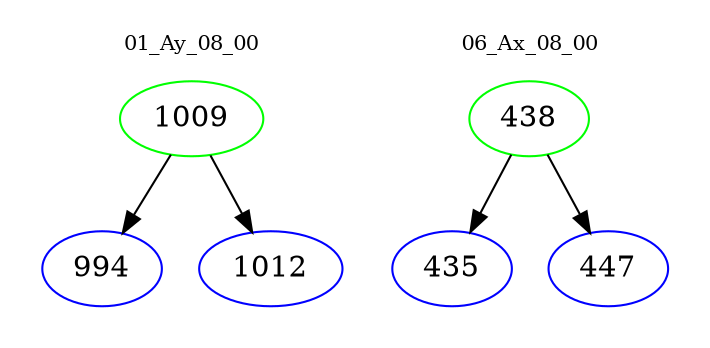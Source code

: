 digraph{
subgraph cluster_0 {
color = white
label = "01_Ay_08_00";
fontsize=10;
T0_1009 [label="1009", color="green"]
T0_1009 -> T0_994 [color="black"]
T0_994 [label="994", color="blue"]
T0_1009 -> T0_1012 [color="black"]
T0_1012 [label="1012", color="blue"]
}
subgraph cluster_1 {
color = white
label = "06_Ax_08_00";
fontsize=10;
T1_438 [label="438", color="green"]
T1_438 -> T1_435 [color="black"]
T1_435 [label="435", color="blue"]
T1_438 -> T1_447 [color="black"]
T1_447 [label="447", color="blue"]
}
}
